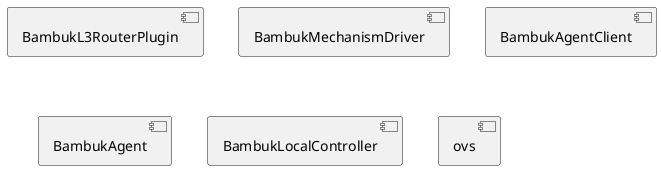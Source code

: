 @startuml

[BambukL3RouterPlugin]
[BambukMechanismDriver]
[BambukAgentClient]
[BambukAgent]
[BambukLocalController]
[ovs]

@enduml